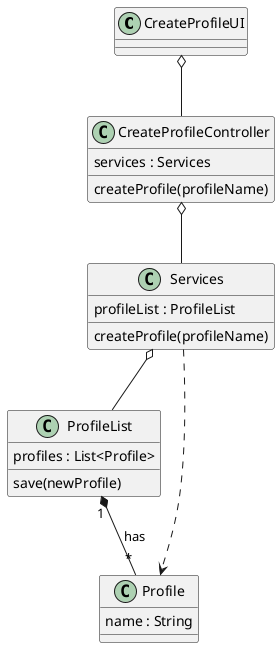 @startuml

class CreateProfileUI {
}

class CreateProfileController {
services : Services
createProfile(profileName)
}

class Services {
profileList : ProfileList
createProfile(profileName)
}

class ProfileList {
profiles : List<Profile>
save(newProfile)
}

class Profile {
name : String
}

CreateProfileUI o-- CreateProfileController
CreateProfileController o-- Services
Services o-- ProfileList
Services ..> Profile
ProfileList "1" *-- "*" Profile : has

@enduml